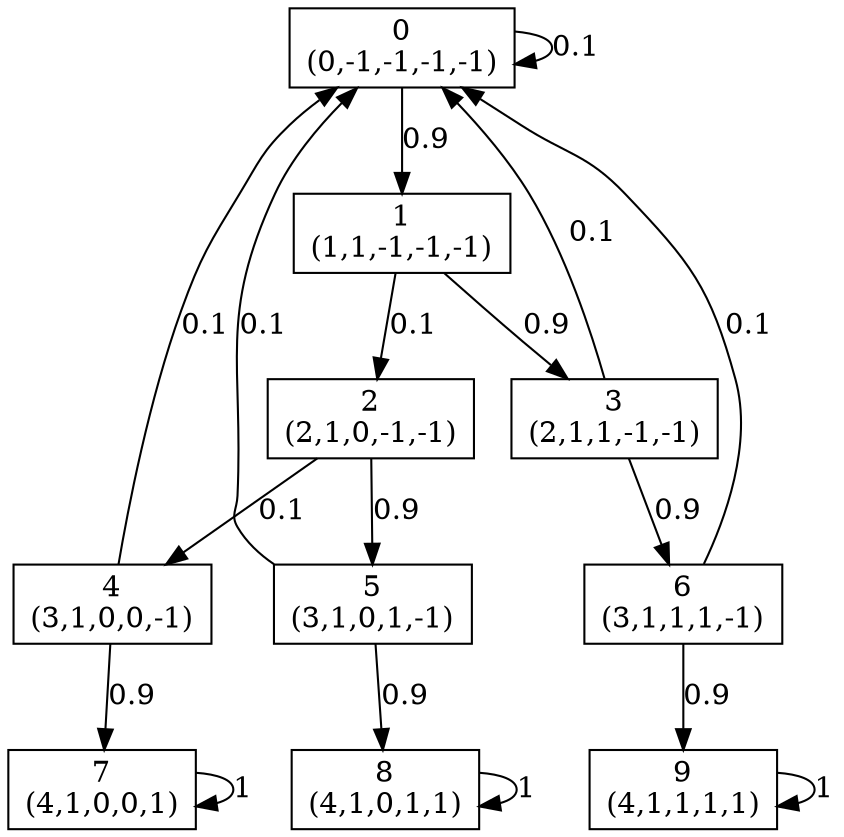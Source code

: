 digraph P {
node [shape=box];
0 -> 0 [ label="0.1" ];
0 -> 1 [ label="0.9" ];
1 -> 2 [ label="0.1" ];
1 -> 3 [ label="0.9" ];
2 -> 4 [ label="0.1" ];
2 -> 5 [ label="0.9" ];
3 -> 0 [ label="0.1" ];
3 -> 6 [ label="0.9" ];
4 -> 0 [ label="0.1" ];
4 -> 7 [ label="0.9" ];
5 -> 0 [ label="0.1" ];
5 -> 8 [ label="0.9" ];
6 -> 0 [ label="0.1" ];
6 -> 9 [ label="0.9" ];
7 -> 7 [ label="1" ];
8 -> 8 [ label="1" ];
9 -> 9 [ label="1" ];
0 [label="0\n(0,-1,-1,-1,-1)"];
1 [label="1\n(1,1,-1,-1,-1)"];
2 [label="2\n(2,1,0,-1,-1)"];
3 [label="3\n(2,1,1,-1,-1)"];
4 [label="4\n(3,1,0,0,-1)"];
5 [label="5\n(3,1,0,1,-1)"];
6 [label="6\n(3,1,1,1,-1)"];
7 [label="7\n(4,1,0,0,1)"];
8 [label="8\n(4,1,0,1,1)"];
9 [label="9\n(4,1,1,1,1)"];
}
